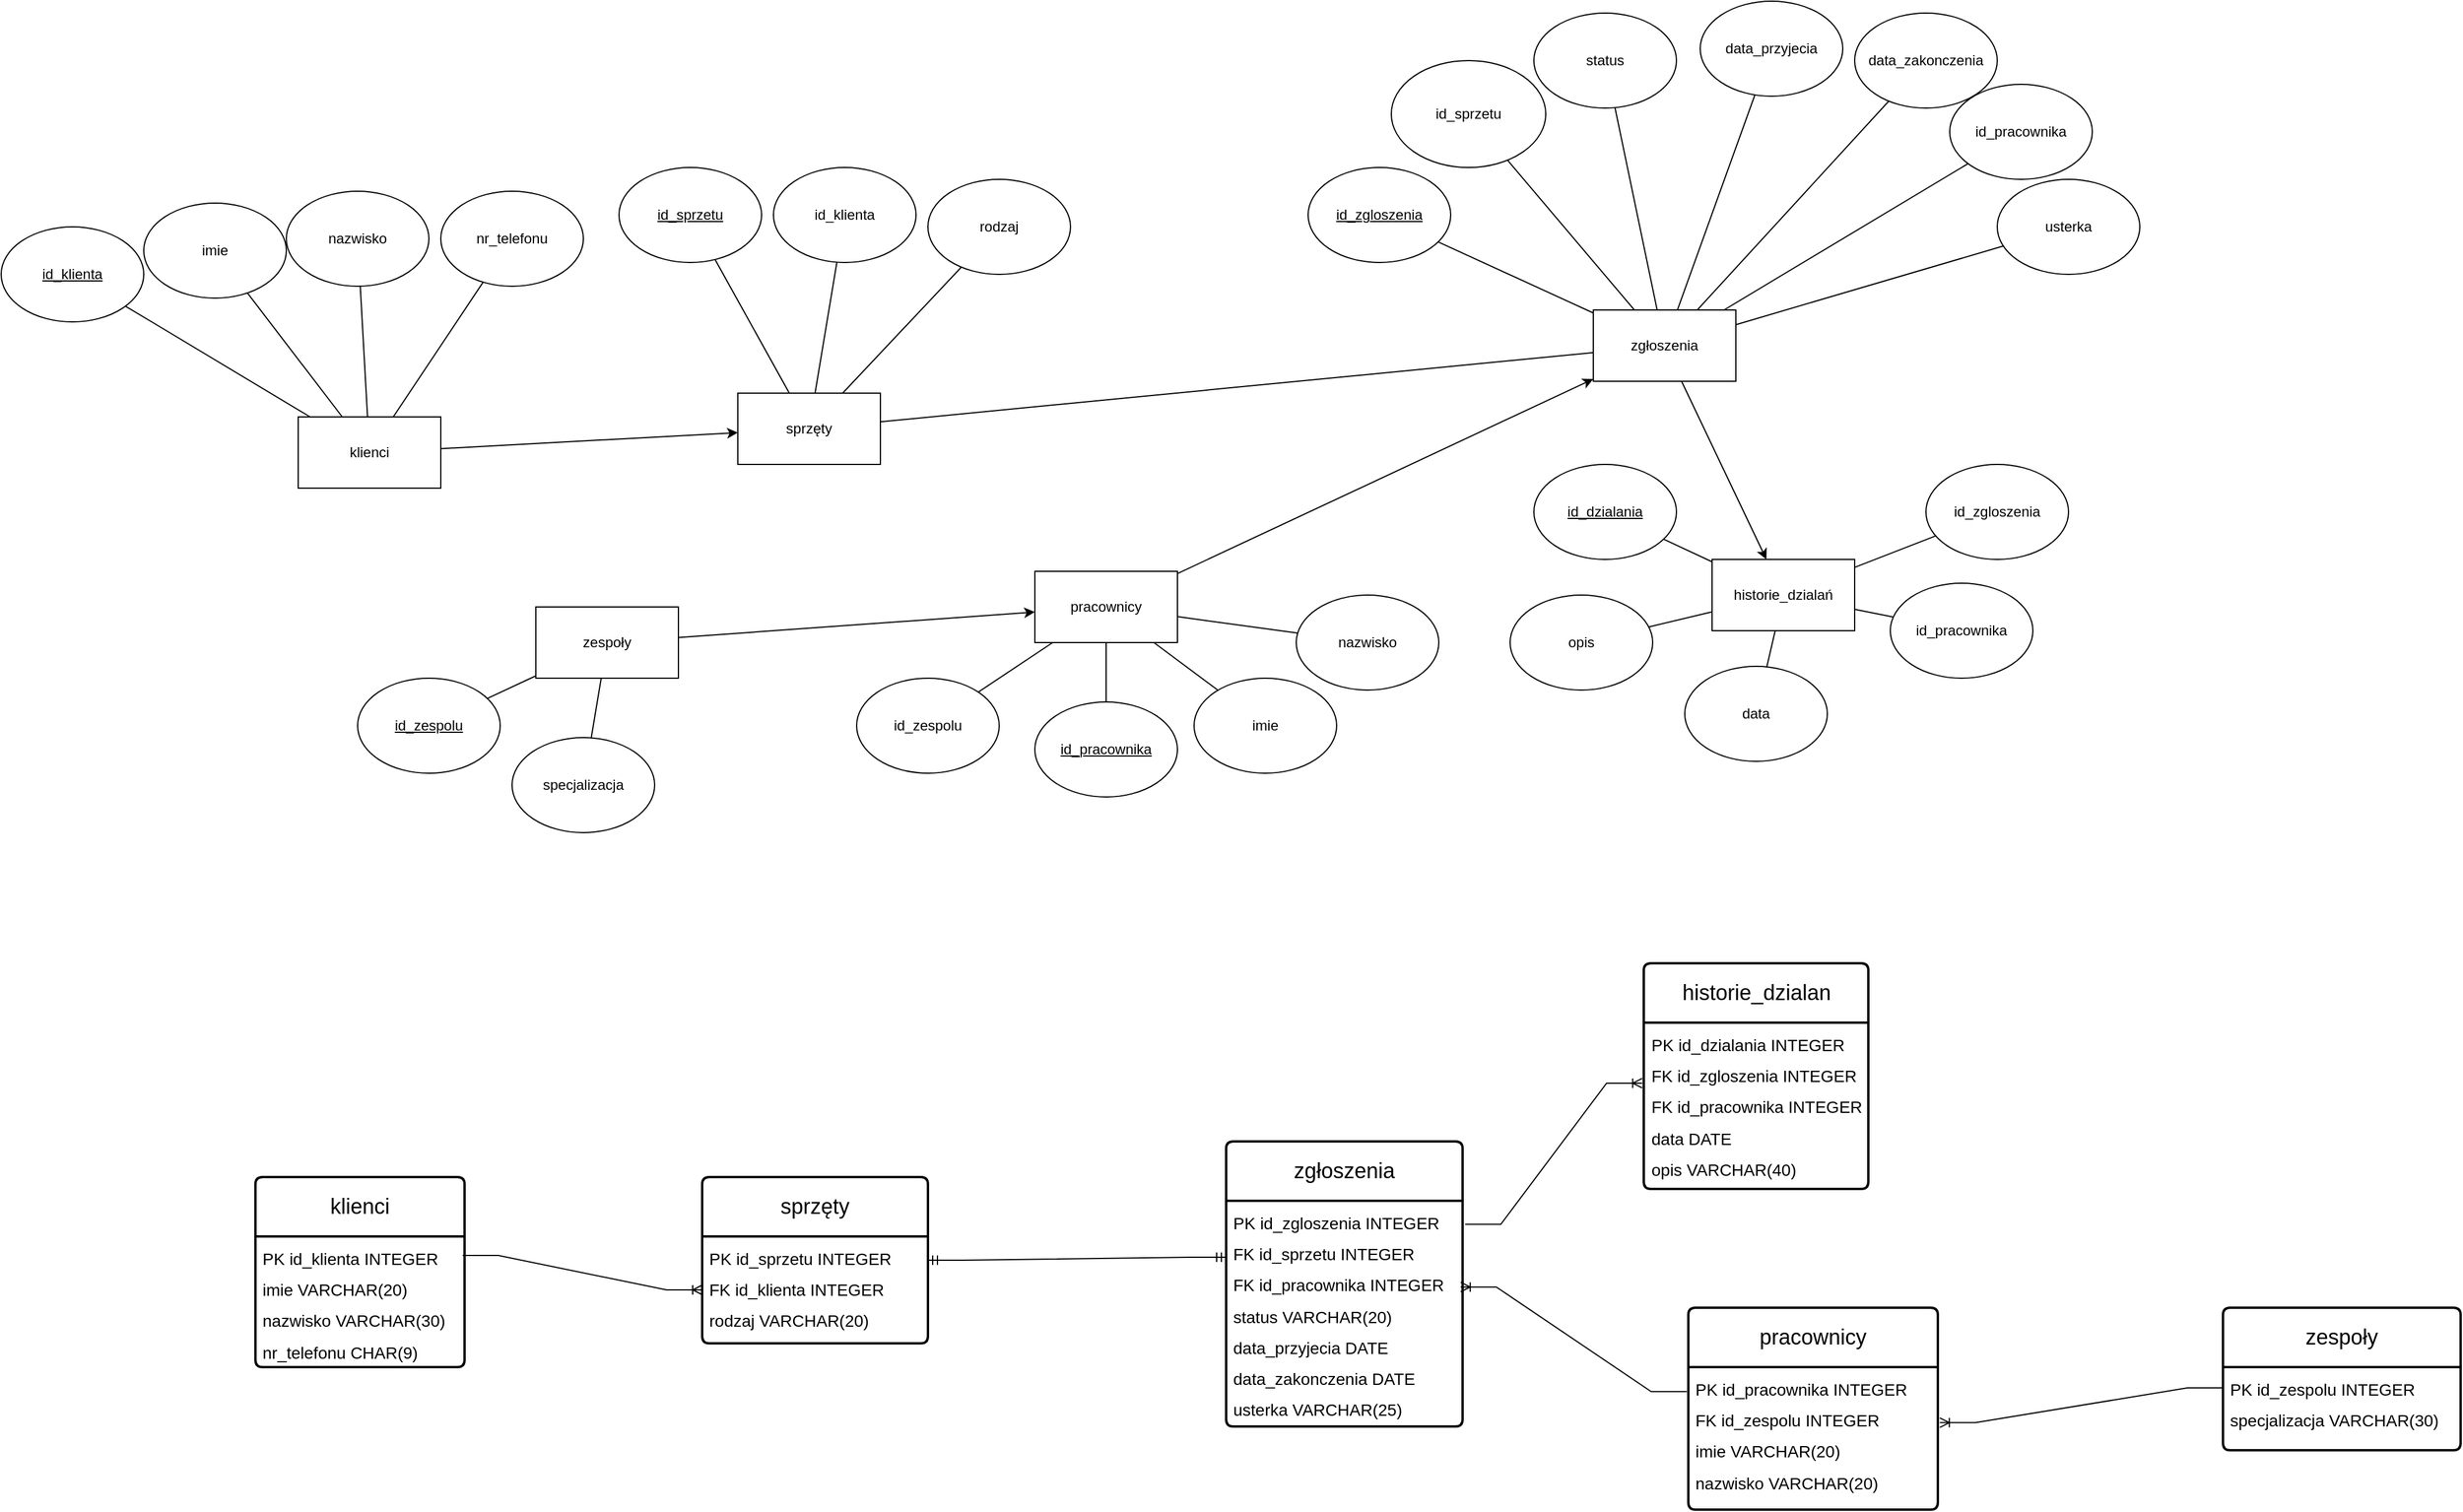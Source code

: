 <mxfile version="26.2.14">
  <diagram name="Strona-1" id="3gikFZh17QTlchzR9tAJ">
    <mxGraphModel dx="1828" dy="967" grid="1" gridSize="10" guides="1" tooltips="1" connect="1" arrows="1" fold="1" page="1" pageScale="1" pageWidth="827" pageHeight="1169" math="0" shadow="0">
      <root>
        <mxCell id="0" />
        <mxCell id="1" parent="0" />
        <mxCell id="Yvp6jD7t4m_mrtLre_dv-1" value="klienci" style="rounded=0;whiteSpace=wrap;html=1;" parent="1" vertex="1">
          <mxGeometry x="290" y="390" width="120" height="60" as="geometry" />
        </mxCell>
        <mxCell id="Yvp6jD7t4m_mrtLre_dv-2" value="&lt;u&gt;id_klienta&lt;/u&gt;" style="ellipse;whiteSpace=wrap;html=1;" parent="1" vertex="1">
          <mxGeometry x="40" y="230" width="120" height="80" as="geometry" />
        </mxCell>
        <mxCell id="Yvp6jD7t4m_mrtLre_dv-3" value="imie" style="ellipse;whiteSpace=wrap;html=1;" parent="1" vertex="1">
          <mxGeometry x="160" y="210" width="120" height="80" as="geometry" />
        </mxCell>
        <mxCell id="Yvp6jD7t4m_mrtLre_dv-4" value="nazwisko" style="ellipse;whiteSpace=wrap;html=1;" parent="1" vertex="1">
          <mxGeometry x="280" y="200" width="120" height="80" as="geometry" />
        </mxCell>
        <mxCell id="Yvp6jD7t4m_mrtLre_dv-5" value="nr_telefonu" style="ellipse;whiteSpace=wrap;html=1;" parent="1" vertex="1">
          <mxGeometry x="410" y="200" width="120" height="80" as="geometry" />
        </mxCell>
        <mxCell id="Yvp6jD7t4m_mrtLre_dv-6" value="" style="endArrow=none;html=1;rounded=0;" parent="1" source="Yvp6jD7t4m_mrtLre_dv-1" target="Yvp6jD7t4m_mrtLre_dv-5" edge="1">
          <mxGeometry width="50" height="50" relative="1" as="geometry">
            <mxPoint x="1020" y="830" as="sourcePoint" />
            <mxPoint x="1070" y="780" as="targetPoint" />
          </mxGeometry>
        </mxCell>
        <mxCell id="Yvp6jD7t4m_mrtLre_dv-7" value="" style="endArrow=none;html=1;rounded=0;" parent="1" source="Yvp6jD7t4m_mrtLre_dv-2" target="Yvp6jD7t4m_mrtLre_dv-1" edge="1">
          <mxGeometry width="50" height="50" relative="1" as="geometry">
            <mxPoint x="660" y="550" as="sourcePoint" />
            <mxPoint x="710" y="500" as="targetPoint" />
          </mxGeometry>
        </mxCell>
        <mxCell id="Yvp6jD7t4m_mrtLre_dv-8" value="" style="endArrow=none;html=1;rounded=0;" parent="1" source="Yvp6jD7t4m_mrtLre_dv-3" target="Yvp6jD7t4m_mrtLre_dv-1" edge="1">
          <mxGeometry width="50" height="50" relative="1" as="geometry">
            <mxPoint x="800" y="660" as="sourcePoint" />
            <mxPoint x="850" y="610" as="targetPoint" />
          </mxGeometry>
        </mxCell>
        <mxCell id="Yvp6jD7t4m_mrtLre_dv-9" value="" style="endArrow=none;html=1;rounded=0;" parent="1" source="Yvp6jD7t4m_mrtLre_dv-1" target="Yvp6jD7t4m_mrtLre_dv-4" edge="1">
          <mxGeometry width="50" height="50" relative="1" as="geometry">
            <mxPoint x="900" y="650" as="sourcePoint" />
            <mxPoint x="950" y="600" as="targetPoint" />
          </mxGeometry>
        </mxCell>
        <mxCell id="Yvp6jD7t4m_mrtLre_dv-10" value="zgłoszenia" style="rounded=0;whiteSpace=wrap;html=1;" parent="1" vertex="1">
          <mxGeometry x="1380" y="300" width="120" height="60" as="geometry" />
        </mxCell>
        <mxCell id="Yvp6jD7t4m_mrtLre_dv-11" value="&lt;u&gt;id_zgloszenia&lt;/u&gt;" style="ellipse;whiteSpace=wrap;html=1;" parent="1" vertex="1">
          <mxGeometry x="1140" y="180" width="120" height="80" as="geometry" />
        </mxCell>
        <mxCell id="Yvp6jD7t4m_mrtLre_dv-12" value="id_sprzetu" style="ellipse;whiteSpace=wrap;html=1;" parent="1" vertex="1">
          <mxGeometry x="1210" y="90" width="130" height="90" as="geometry" />
        </mxCell>
        <mxCell id="Yvp6jD7t4m_mrtLre_dv-13" value="" style="endArrow=none;html=1;rounded=0;" parent="1" source="Yvp6jD7t4m_mrtLre_dv-10" target="Yvp6jD7t4m_mrtLre_dv-11" edge="1">
          <mxGeometry width="50" height="50" relative="1" as="geometry">
            <mxPoint x="1020" y="830" as="sourcePoint" />
            <mxPoint x="1070" y="780" as="targetPoint" />
          </mxGeometry>
        </mxCell>
        <mxCell id="Yvp6jD7t4m_mrtLre_dv-14" value="" style="endArrow=none;html=1;rounded=0;" parent="1" source="Yvp6jD7t4m_mrtLre_dv-12" target="Yvp6jD7t4m_mrtLre_dv-10" edge="1">
          <mxGeometry width="50" height="50" relative="1" as="geometry">
            <mxPoint x="870" y="800" as="sourcePoint" />
            <mxPoint x="920" y="750" as="targetPoint" />
          </mxGeometry>
        </mxCell>
        <mxCell id="Yvp6jD7t4m_mrtLre_dv-15" value="status" style="ellipse;whiteSpace=wrap;html=1;" parent="1" vertex="1">
          <mxGeometry x="1330" y="50" width="120" height="80" as="geometry" />
        </mxCell>
        <mxCell id="Yvp6jD7t4m_mrtLre_dv-16" value="" style="endArrow=none;html=1;rounded=0;" parent="1" source="Yvp6jD7t4m_mrtLre_dv-10" target="Yvp6jD7t4m_mrtLre_dv-15" edge="1">
          <mxGeometry width="50" height="50" relative="1" as="geometry">
            <mxPoint x="1240" y="650" as="sourcePoint" />
            <mxPoint x="1290" y="600" as="targetPoint" />
          </mxGeometry>
        </mxCell>
        <mxCell id="Yvp6jD7t4m_mrtLre_dv-17" value="pracownicy" style="rounded=0;whiteSpace=wrap;html=1;" parent="1" vertex="1">
          <mxGeometry x="910" y="520" width="120" height="60" as="geometry" />
        </mxCell>
        <mxCell id="Yvp6jD7t4m_mrtLre_dv-18" value="&lt;u&gt;id_pracownika&lt;/u&gt;" style="ellipse;whiteSpace=wrap;html=1;" parent="1" vertex="1">
          <mxGeometry x="910" y="630" width="120" height="80" as="geometry" />
        </mxCell>
        <mxCell id="Yvp6jD7t4m_mrtLre_dv-19" value="imie" style="ellipse;whiteSpace=wrap;html=1;" parent="1" vertex="1">
          <mxGeometry x="1044" y="610" width="120" height="80" as="geometry" />
        </mxCell>
        <mxCell id="Yvp6jD7t4m_mrtLre_dv-20" value="nazwisko" style="ellipse;whiteSpace=wrap;html=1;" parent="1" vertex="1">
          <mxGeometry x="1130" y="540" width="120" height="80" as="geometry" />
        </mxCell>
        <mxCell id="Yvp6jD7t4m_mrtLre_dv-21" value="" style="endArrow=none;html=1;rounded=0;" parent="1" source="Yvp6jD7t4m_mrtLre_dv-18" target="Yvp6jD7t4m_mrtLre_dv-17" edge="1">
          <mxGeometry width="50" height="50" relative="1" as="geometry">
            <mxPoint x="730" y="840" as="sourcePoint" />
            <mxPoint x="780" y="790" as="targetPoint" />
          </mxGeometry>
        </mxCell>
        <mxCell id="Yvp6jD7t4m_mrtLre_dv-22" value="" style="endArrow=none;html=1;rounded=0;" parent="1" source="Yvp6jD7t4m_mrtLre_dv-19" target="Yvp6jD7t4m_mrtLre_dv-17" edge="1">
          <mxGeometry width="50" height="50" relative="1" as="geometry">
            <mxPoint x="730" y="820" as="sourcePoint" />
            <mxPoint x="780" y="770" as="targetPoint" />
          </mxGeometry>
        </mxCell>
        <mxCell id="Yvp6jD7t4m_mrtLre_dv-23" value="" style="endArrow=none;html=1;rounded=0;" parent="1" source="Yvp6jD7t4m_mrtLre_dv-17" target="Yvp6jD7t4m_mrtLre_dv-20" edge="1">
          <mxGeometry width="50" height="50" relative="1" as="geometry">
            <mxPoint x="1040" y="790" as="sourcePoint" />
            <mxPoint x="1090" y="740" as="targetPoint" />
          </mxGeometry>
        </mxCell>
        <mxCell id="Yvp6jD7t4m_mrtLre_dv-24" value="data_przyjecia" style="ellipse;whiteSpace=wrap;html=1;" parent="1" vertex="1">
          <mxGeometry x="1470" y="40" width="120" height="80" as="geometry" />
        </mxCell>
        <mxCell id="Yvp6jD7t4m_mrtLre_dv-25" value="data_zakonczenia" style="ellipse;whiteSpace=wrap;html=1;" parent="1" vertex="1">
          <mxGeometry x="1600" y="50" width="120" height="80" as="geometry" />
        </mxCell>
        <mxCell id="Yvp6jD7t4m_mrtLre_dv-26" value="" style="endArrow=none;html=1;rounded=0;" parent="1" source="Yvp6jD7t4m_mrtLre_dv-10" target="Yvp6jD7t4m_mrtLre_dv-24" edge="1">
          <mxGeometry width="50" height="50" relative="1" as="geometry">
            <mxPoint x="1260" y="640" as="sourcePoint" />
            <mxPoint x="1310" y="590" as="targetPoint" />
          </mxGeometry>
        </mxCell>
        <mxCell id="Yvp6jD7t4m_mrtLre_dv-27" value="" style="endArrow=none;html=1;rounded=0;" parent="1" source="Yvp6jD7t4m_mrtLre_dv-25" target="Yvp6jD7t4m_mrtLre_dv-10" edge="1">
          <mxGeometry width="50" height="50" relative="1" as="geometry">
            <mxPoint x="1220" y="650" as="sourcePoint" />
            <mxPoint x="1270" y="600" as="targetPoint" />
          </mxGeometry>
        </mxCell>
        <mxCell id="Yvp6jD7t4m_mrtLre_dv-28" value="id_pracownika" style="ellipse;whiteSpace=wrap;html=1;" parent="1" vertex="1">
          <mxGeometry x="1680" y="110" width="120" height="80" as="geometry" />
        </mxCell>
        <mxCell id="Yvp6jD7t4m_mrtLre_dv-29" value="" style="endArrow=none;html=1;rounded=0;" parent="1" source="Yvp6jD7t4m_mrtLre_dv-10" target="Yvp6jD7t4m_mrtLre_dv-28" edge="1">
          <mxGeometry width="50" height="50" relative="1" as="geometry">
            <mxPoint x="1280" y="520.004" as="sourcePoint" />
            <mxPoint x="1515.76" y="407.64" as="targetPoint" />
            <Array as="points" />
          </mxGeometry>
        </mxCell>
        <mxCell id="Yvp6jD7t4m_mrtLre_dv-30" value="sprzęty" style="rounded=0;whiteSpace=wrap;html=1;" parent="1" vertex="1">
          <mxGeometry x="660" y="370" width="120" height="60" as="geometry" />
        </mxCell>
        <mxCell id="Yvp6jD7t4m_mrtLre_dv-31" value="id_klienta" style="ellipse;whiteSpace=wrap;html=1;" parent="1" vertex="1">
          <mxGeometry x="690" y="180" width="120" height="80" as="geometry" />
        </mxCell>
        <mxCell id="Yvp6jD7t4m_mrtLre_dv-32" value="" style="endArrow=none;html=1;rounded=0;" parent="1" source="Yvp6jD7t4m_mrtLre_dv-31" target="Yvp6jD7t4m_mrtLre_dv-30" edge="1">
          <mxGeometry width="50" height="50" relative="1" as="geometry">
            <mxPoint x="1450" y="770" as="sourcePoint" />
            <mxPoint x="1500" y="720" as="targetPoint" />
          </mxGeometry>
        </mxCell>
        <mxCell id="Yvp6jD7t4m_mrtLre_dv-33" value="" style="endArrow=none;html=1;rounded=0;" parent="1" source="Yvp6jD7t4m_mrtLre_dv-34" target="Yvp6jD7t4m_mrtLre_dv-30" edge="1">
          <mxGeometry width="50" height="50" relative="1" as="geometry">
            <mxPoint x="1300" y="950" as="sourcePoint" />
            <mxPoint x="1350" y="900" as="targetPoint" />
          </mxGeometry>
        </mxCell>
        <mxCell id="Yvp6jD7t4m_mrtLre_dv-34" value="rodzaj" style="ellipse;whiteSpace=wrap;html=1;" parent="1" vertex="1">
          <mxGeometry x="820" y="190" width="120" height="80" as="geometry" />
        </mxCell>
        <mxCell id="Yvp6jD7t4m_mrtLre_dv-35" value="&lt;u&gt;id_sprzetu&lt;/u&gt;" style="ellipse;whiteSpace=wrap;html=1;" parent="1" vertex="1">
          <mxGeometry x="560" y="180" width="120" height="80" as="geometry" />
        </mxCell>
        <mxCell id="Yvp6jD7t4m_mrtLre_dv-36" value="" style="endArrow=none;html=1;rounded=0;" parent="1" source="Yvp6jD7t4m_mrtLre_dv-30" target="Yvp6jD7t4m_mrtLre_dv-35" edge="1">
          <mxGeometry width="50" height="50" relative="1" as="geometry">
            <mxPoint x="1590" y="820" as="sourcePoint" />
            <mxPoint x="1640" y="770" as="targetPoint" />
          </mxGeometry>
        </mxCell>
        <mxCell id="Yvp6jD7t4m_mrtLre_dv-37" value="" style="endArrow=classic;html=1;rounded=0;" parent="1" source="Yvp6jD7t4m_mrtLre_dv-1" target="Yvp6jD7t4m_mrtLre_dv-30" edge="1">
          <mxGeometry width="50" height="50" relative="1" as="geometry">
            <mxPoint x="950" y="240" as="sourcePoint" />
            <mxPoint x="1000" y="190" as="targetPoint" />
          </mxGeometry>
        </mxCell>
        <mxCell id="Yvp6jD7t4m_mrtLre_dv-38" value="usterka" style="ellipse;whiteSpace=wrap;html=1;" parent="1" vertex="1">
          <mxGeometry x="1720" y="190" width="120" height="80" as="geometry" />
        </mxCell>
        <mxCell id="Yvp6jD7t4m_mrtLre_dv-39" value="" style="endArrow=none;html=1;rounded=0;" parent="1" source="Yvp6jD7t4m_mrtLre_dv-10" target="Yvp6jD7t4m_mrtLre_dv-38" edge="1">
          <mxGeometry width="50" height="50" relative="1" as="geometry">
            <mxPoint x="2006.1" y="310" as="sourcePoint" />
            <mxPoint x="2190" y="270" as="targetPoint" />
          </mxGeometry>
        </mxCell>
        <mxCell id="Yvp6jD7t4m_mrtLre_dv-40" value="historie_dzialań" style="rounded=0;whiteSpace=wrap;html=1;" parent="1" vertex="1">
          <mxGeometry x="1480" y="510" width="120" height="60" as="geometry" />
        </mxCell>
        <mxCell id="Yvp6jD7t4m_mrtLre_dv-41" value="id_zgloszenia" style="ellipse;whiteSpace=wrap;html=1;" parent="1" vertex="1">
          <mxGeometry x="1660" y="430" width="120" height="80" as="geometry" />
        </mxCell>
        <mxCell id="Yvp6jD7t4m_mrtLre_dv-42" value="id_pracownika" style="ellipse;whiteSpace=wrap;html=1;" parent="1" vertex="1">
          <mxGeometry x="1630" y="530" width="120" height="80" as="geometry" />
        </mxCell>
        <mxCell id="Yvp6jD7t4m_mrtLre_dv-43" value="data" style="ellipse;whiteSpace=wrap;html=1;" parent="1" vertex="1">
          <mxGeometry x="1457" y="600" width="120" height="80" as="geometry" />
        </mxCell>
        <mxCell id="Yvp6jD7t4m_mrtLre_dv-44" value="opis" style="ellipse;whiteSpace=wrap;html=1;" parent="1" vertex="1">
          <mxGeometry x="1310" y="540" width="120" height="80" as="geometry" />
        </mxCell>
        <mxCell id="Yvp6jD7t4m_mrtLre_dv-45" value="" style="endArrow=none;html=1;rounded=0;" parent="1" source="Yvp6jD7t4m_mrtLre_dv-44" target="Yvp6jD7t4m_mrtLre_dv-40" edge="1">
          <mxGeometry width="50" height="50" relative="1" as="geometry">
            <mxPoint x="1320" y="540" as="sourcePoint" />
            <mxPoint x="1370" y="490" as="targetPoint" />
          </mxGeometry>
        </mxCell>
        <mxCell id="Yvp6jD7t4m_mrtLre_dv-46" value="" style="endArrow=none;html=1;rounded=0;" parent="1" source="Yvp6jD7t4m_mrtLre_dv-43" target="Yvp6jD7t4m_mrtLre_dv-40" edge="1">
          <mxGeometry width="50" height="50" relative="1" as="geometry">
            <mxPoint x="1400" y="690" as="sourcePoint" />
            <mxPoint x="1450" y="640" as="targetPoint" />
          </mxGeometry>
        </mxCell>
        <mxCell id="Yvp6jD7t4m_mrtLre_dv-47" value="" style="endArrow=none;html=1;rounded=0;" parent="1" source="Yvp6jD7t4m_mrtLre_dv-40" target="Yvp6jD7t4m_mrtLre_dv-41" edge="1">
          <mxGeometry width="50" height="50" relative="1" as="geometry">
            <mxPoint x="1460" y="440" as="sourcePoint" />
            <mxPoint x="1510" y="390" as="targetPoint" />
          </mxGeometry>
        </mxCell>
        <mxCell id="Yvp6jD7t4m_mrtLre_dv-48" value="" style="endArrow=none;html=1;rounded=0;" parent="1" source="Yvp6jD7t4m_mrtLre_dv-40" target="Yvp6jD7t4m_mrtLre_dv-42" edge="1">
          <mxGeometry width="50" height="50" relative="1" as="geometry">
            <mxPoint x="1710" y="670" as="sourcePoint" />
            <mxPoint x="1760" y="620" as="targetPoint" />
          </mxGeometry>
        </mxCell>
        <mxCell id="Yvp6jD7t4m_mrtLre_dv-49" value="" style="endArrow=classic;html=1;rounded=0;" parent="1" source="Yvp6jD7t4m_mrtLre_dv-10" target="Yvp6jD7t4m_mrtLre_dv-40" edge="1">
          <mxGeometry width="50" height="50" relative="1" as="geometry">
            <mxPoint x="1430" y="460" as="sourcePoint" />
            <mxPoint x="1480" y="410" as="targetPoint" />
          </mxGeometry>
        </mxCell>
        <mxCell id="Yvp6jD7t4m_mrtLre_dv-50" value="&lt;u&gt;id_dzialania&lt;/u&gt;" style="ellipse;whiteSpace=wrap;html=1;" parent="1" vertex="1">
          <mxGeometry x="1330" y="430" width="120" height="80" as="geometry" />
        </mxCell>
        <mxCell id="Yvp6jD7t4m_mrtLre_dv-51" value="" style="endArrow=none;html=1;rounded=0;" parent="1" source="Yvp6jD7t4m_mrtLre_dv-50" target="Yvp6jD7t4m_mrtLre_dv-40" edge="1">
          <mxGeometry width="50" height="50" relative="1" as="geometry">
            <mxPoint x="1440" y="780" as="sourcePoint" />
            <mxPoint x="1490" y="730" as="targetPoint" />
          </mxGeometry>
        </mxCell>
        <mxCell id="Yvp6jD7t4m_mrtLre_dv-52" value="" style="endArrow=none;html=1;rounded=0;" parent="1" source="Yvp6jD7t4m_mrtLre_dv-30" target="Yvp6jD7t4m_mrtLre_dv-10" edge="1">
          <mxGeometry width="50" height="50" relative="1" as="geometry">
            <mxPoint x="990" y="370" as="sourcePoint" />
            <mxPoint x="1040" y="320" as="targetPoint" />
          </mxGeometry>
        </mxCell>
        <mxCell id="Yvp6jD7t4m_mrtLre_dv-53" value="" style="endArrow=classic;html=1;rounded=0;" parent="1" source="Yvp6jD7t4m_mrtLre_dv-17" target="Yvp6jD7t4m_mrtLre_dv-10" edge="1">
          <mxGeometry width="50" height="50" relative="1" as="geometry">
            <mxPoint x="980" y="590" as="sourcePoint" />
            <mxPoint x="1030" y="540" as="targetPoint" />
          </mxGeometry>
        </mxCell>
        <mxCell id="Yvp6jD7t4m_mrtLre_dv-54" value="zespoły" style="rounded=0;whiteSpace=wrap;html=1;" parent="1" vertex="1">
          <mxGeometry x="490" y="550" width="120" height="60" as="geometry" />
        </mxCell>
        <mxCell id="Yvp6jD7t4m_mrtLre_dv-55" value="&lt;u&gt;id_zespolu&lt;/u&gt;" style="ellipse;whiteSpace=wrap;html=1;" parent="1" vertex="1">
          <mxGeometry x="340" y="610" width="120" height="80" as="geometry" />
        </mxCell>
        <mxCell id="Yvp6jD7t4m_mrtLre_dv-56" value="" style="endArrow=none;html=1;rounded=0;" parent="1" source="Yvp6jD7t4m_mrtLre_dv-55" target="Yvp6jD7t4m_mrtLre_dv-54" edge="1">
          <mxGeometry width="50" height="50" relative="1" as="geometry">
            <mxPoint x="370" y="650" as="sourcePoint" />
            <mxPoint x="420" y="600" as="targetPoint" />
          </mxGeometry>
        </mxCell>
        <mxCell id="Yvp6jD7t4m_mrtLre_dv-57" value="specjalizacja" style="ellipse;whiteSpace=wrap;html=1;" parent="1" vertex="1">
          <mxGeometry x="470" y="660" width="120" height="80" as="geometry" />
        </mxCell>
        <mxCell id="Yvp6jD7t4m_mrtLre_dv-58" value="" style="endArrow=none;html=1;rounded=0;" parent="1" source="Yvp6jD7t4m_mrtLre_dv-57" target="Yvp6jD7t4m_mrtLre_dv-54" edge="1">
          <mxGeometry width="50" height="50" relative="1" as="geometry">
            <mxPoint x="680" y="580" as="sourcePoint" />
            <mxPoint x="730" y="530" as="targetPoint" />
          </mxGeometry>
        </mxCell>
        <mxCell id="Yvp6jD7t4m_mrtLre_dv-59" value="" style="endArrow=classic;html=1;rounded=0;" parent="1" source="Yvp6jD7t4m_mrtLre_dv-54" target="Yvp6jD7t4m_mrtLre_dv-17" edge="1">
          <mxGeometry width="50" height="50" relative="1" as="geometry">
            <mxPoint x="690" y="590" as="sourcePoint" />
            <mxPoint x="740" y="540" as="targetPoint" />
          </mxGeometry>
        </mxCell>
        <mxCell id="Yvp6jD7t4m_mrtLre_dv-60" value="id_zespolu" style="ellipse;whiteSpace=wrap;html=1;" parent="1" vertex="1">
          <mxGeometry x="760" y="610" width="120" height="80" as="geometry" />
        </mxCell>
        <mxCell id="Yvp6jD7t4m_mrtLre_dv-61" value="" style="endArrow=none;html=1;rounded=0;" parent="1" source="Yvp6jD7t4m_mrtLre_dv-60" target="Yvp6jD7t4m_mrtLre_dv-17" edge="1">
          <mxGeometry width="50" height="50" relative="1" as="geometry">
            <mxPoint x="830" y="620" as="sourcePoint" />
            <mxPoint x="880" y="570" as="targetPoint" />
          </mxGeometry>
        </mxCell>
        <mxCell id="t0saiEG1jBcrnA9zouVA-16" value="&lt;font style=&quot;font-size: 18px;&quot;&gt;klienci&lt;/font&gt;" style="swimlane;childLayout=stackLayout;horizontal=1;startSize=50;horizontalStack=0;rounded=1;fontSize=14;fontStyle=0;strokeWidth=2;resizeParent=0;resizeLast=1;shadow=0;dashed=0;align=center;arcSize=4;whiteSpace=wrap;html=1;" vertex="1" parent="1">
          <mxGeometry x="254" y="1030" width="176" height="160" as="geometry" />
        </mxCell>
        <mxCell id="t0saiEG1jBcrnA9zouVA-17" value="&lt;div style=&quot;line-height: 210%;&quot;&gt;&lt;font style=&quot;font-size: 14px;&quot;&gt;PK id_klienta INTEGER&lt;/font&gt;&lt;div&gt;&lt;font style=&quot;font-size: 14px;&quot;&gt;imie VARCHAR(20)&lt;/font&gt;&lt;/div&gt;&lt;div&gt;&lt;font style=&quot;font-size: 14px;&quot;&gt;nazwisko VARCHAR(30)&lt;/font&gt;&lt;/div&gt;&lt;div&gt;&lt;font style=&quot;font-size: 14px;&quot;&gt;nr_telefonu CHAR(9)&lt;/font&gt;&lt;/div&gt;&lt;/div&gt;" style="align=left;strokeColor=none;fillColor=none;spacingLeft=4;spacingRight=4;fontSize=12;verticalAlign=top;resizable=0;rotatable=0;part=1;html=1;whiteSpace=wrap;" vertex="1" parent="t0saiEG1jBcrnA9zouVA-16">
          <mxGeometry y="50" width="176" height="110" as="geometry" />
        </mxCell>
        <mxCell id="t0saiEG1jBcrnA9zouVA-18" value="&lt;font style=&quot;font-size: 18px;&quot;&gt;sprzęty&lt;/font&gt;" style="swimlane;childLayout=stackLayout;horizontal=1;startSize=50;horizontalStack=0;rounded=1;fontSize=14;fontStyle=0;strokeWidth=2;resizeParent=0;resizeLast=1;shadow=0;dashed=0;align=center;arcSize=4;whiteSpace=wrap;html=1;" vertex="1" parent="1">
          <mxGeometry x="630" y="1030" width="190" height="140" as="geometry" />
        </mxCell>
        <mxCell id="t0saiEG1jBcrnA9zouVA-19" value="&lt;div style=&quot;line-height: 210%;&quot;&gt;&lt;font style=&quot;font-size: 14px;&quot;&gt;PK id_sprzetu INTEGER&lt;/font&gt;&lt;div&gt;&lt;font style=&quot;font-size: 14px;&quot;&gt;FK id_klienta INTEGER&lt;/font&gt;&lt;/div&gt;&lt;div&gt;&lt;font style=&quot;font-size: 14px;&quot;&gt;rodzaj VARCHAR(20)&lt;/font&gt;&lt;/div&gt;&lt;/div&gt;" style="align=left;strokeColor=none;fillColor=none;spacingLeft=4;spacingRight=4;fontSize=12;verticalAlign=top;resizable=0;rotatable=0;part=1;html=1;whiteSpace=wrap;" vertex="1" parent="t0saiEG1jBcrnA9zouVA-18">
          <mxGeometry y="50" width="190" height="90" as="geometry" />
        </mxCell>
        <mxCell id="t0saiEG1jBcrnA9zouVA-21" value="" style="edgeStyle=entityRelationEdgeStyle;fontSize=12;html=1;endArrow=ERoneToMany;rounded=0;exitX=0.991;exitY=0.146;exitDx=0;exitDy=0;exitPerimeter=0;entryX=0;entryY=0.5;entryDx=0;entryDy=0;" edge="1" parent="1" source="t0saiEG1jBcrnA9zouVA-17" target="t0saiEG1jBcrnA9zouVA-19">
          <mxGeometry width="100" height="100" relative="1" as="geometry">
            <mxPoint x="450" y="1130" as="sourcePoint" />
            <mxPoint x="550" y="1030" as="targetPoint" />
          </mxGeometry>
        </mxCell>
        <mxCell id="t0saiEG1jBcrnA9zouVA-22" value="&lt;font style=&quot;font-size: 18px;&quot;&gt;zgłoszenia&lt;/font&gt;" style="swimlane;childLayout=stackLayout;horizontal=1;startSize=50;horizontalStack=0;rounded=1;fontSize=14;fontStyle=0;strokeWidth=2;resizeParent=0;resizeLast=1;shadow=0;dashed=0;align=center;arcSize=4;whiteSpace=wrap;html=1;" vertex="1" parent="1">
          <mxGeometry x="1071" y="1000" width="199" height="240" as="geometry" />
        </mxCell>
        <mxCell id="t0saiEG1jBcrnA9zouVA-23" value="&lt;div style=&quot;line-height: 210%;&quot;&gt;&lt;font style=&quot;font-size: 14px;&quot;&gt;PK id_zgloszenia INTEGER&lt;/font&gt;&lt;div&gt;&lt;font style=&quot;font-size: 14px;&quot;&gt;FK id_sprzetu INTEGER&lt;/font&gt;&lt;/div&gt;&lt;div&gt;&lt;span style=&quot;background-color: transparent; color: light-dark(rgb(0, 0, 0), rgb(255, 255, 255));&quot;&gt;&lt;font style=&quot;font-size: 14px;&quot;&gt;FK id_pracownika INTEGER&lt;/font&gt;&lt;/span&gt;&lt;/div&gt;&lt;div&gt;&lt;span style=&quot;background-color: transparent; color: light-dark(rgb(0, 0, 0), rgb(255, 255, 255));&quot;&gt;&lt;font style=&quot;font-size: 14px;&quot;&gt;status VARCHAR(20)&lt;/font&gt;&lt;/span&gt;&lt;/div&gt;&lt;div&gt;&lt;font style=&quot;font-size: 14px;&quot;&gt;data_przyjecia DATE&lt;/font&gt;&lt;/div&gt;&lt;div&gt;&lt;font style=&quot;font-size: 14px;&quot;&gt;data_zakonczenia DATE&lt;/font&gt;&lt;/div&gt;&lt;div&gt;&lt;font style=&quot;font-size: 14px;&quot;&gt;usterka VARCHAR(25)&lt;/font&gt;&lt;/div&gt;&lt;div&gt;&lt;/div&gt;&lt;/div&gt;" style="align=left;strokeColor=none;fillColor=none;spacingLeft=4;spacingRight=4;fontSize=12;verticalAlign=top;resizable=0;rotatable=0;part=1;html=1;whiteSpace=wrap;" vertex="1" parent="t0saiEG1jBcrnA9zouVA-22">
          <mxGeometry y="50" width="199" height="190" as="geometry" />
        </mxCell>
        <mxCell id="t0saiEG1jBcrnA9zouVA-25" value="" style="edgeStyle=entityRelationEdgeStyle;fontSize=12;html=1;endArrow=ERmandOne;startArrow=ERmandOne;rounded=0;entryX=0;entryY=0.25;entryDx=0;entryDy=0;" edge="1" parent="1" source="t0saiEG1jBcrnA9zouVA-18" target="t0saiEG1jBcrnA9zouVA-23">
          <mxGeometry width="100" height="100" relative="1" as="geometry">
            <mxPoint x="990" y="920" as="sourcePoint" />
            <mxPoint x="1090" y="820" as="targetPoint" />
          </mxGeometry>
        </mxCell>
        <mxCell id="t0saiEG1jBcrnA9zouVA-26" value="&lt;font style=&quot;font-size: 18px;&quot;&gt;historie_dzialan&lt;/font&gt;" style="swimlane;childLayout=stackLayout;horizontal=1;startSize=50;horizontalStack=0;rounded=1;fontSize=14;fontStyle=0;strokeWidth=2;resizeParent=0;resizeLast=1;shadow=0;dashed=0;align=center;arcSize=4;whiteSpace=wrap;html=1;" vertex="1" parent="1">
          <mxGeometry x="1422.5" y="850" width="189" height="190" as="geometry" />
        </mxCell>
        <mxCell id="t0saiEG1jBcrnA9zouVA-27" value="&lt;div style=&quot;line-height: 210%;&quot;&gt;&lt;font style=&quot;font-size: 14px;&quot;&gt;PK id_dzialania INTEGER&lt;/font&gt;&lt;div&gt;&lt;font style=&quot;font-size: 14px;&quot;&gt;FK id_zgloszenia INTEGER&lt;/font&gt;&lt;/div&gt;&lt;div&gt;&lt;font style=&quot;font-size: 14px;&quot;&gt;FK id_pracownika INTEGER&lt;/font&gt;&lt;/div&gt;&lt;div&gt;&lt;font style=&quot;font-size: 14px;&quot;&gt;data DATE&lt;/font&gt;&lt;/div&gt;&lt;div&gt;&lt;font style=&quot;font-size: 14px;&quot;&gt;opis VARCHAR(40)&lt;/font&gt;&lt;/div&gt;&lt;/div&gt;" style="align=left;strokeColor=none;fillColor=none;spacingLeft=4;spacingRight=4;fontSize=12;verticalAlign=top;resizable=0;rotatable=0;part=1;html=1;whiteSpace=wrap;" vertex="1" parent="t0saiEG1jBcrnA9zouVA-26">
          <mxGeometry y="50" width="189" height="140" as="geometry" />
        </mxCell>
        <mxCell id="t0saiEG1jBcrnA9zouVA-30" value="&lt;font style=&quot;font-size: 18px;&quot;&gt;pracownicy&lt;/font&gt;" style="swimlane;childLayout=stackLayout;horizontal=1;startSize=50;horizontalStack=0;rounded=1;fontSize=14;fontStyle=0;strokeWidth=2;resizeParent=0;resizeLast=1;shadow=0;dashed=0;align=center;arcSize=4;whiteSpace=wrap;html=1;" vertex="1" parent="1">
          <mxGeometry x="1460" y="1140" width="210" height="170" as="geometry" />
        </mxCell>
        <mxCell id="t0saiEG1jBcrnA9zouVA-31" value="&lt;div style=&quot;line-height: 210%;&quot;&gt;&lt;font style=&quot;font-size: 14px;&quot;&gt;PK id_pracownika INTEGER&lt;/font&gt;&lt;div&gt;&lt;font style=&quot;font-size: 14px;&quot;&gt;FK id_zespolu INTEGER&lt;/font&gt;&lt;/div&gt;&lt;div&gt;&lt;font style=&quot;font-size: 14px;&quot;&gt;imie VARCHAR(20)&lt;/font&gt;&lt;/div&gt;&lt;div&gt;&lt;font style=&quot;font-size: 14px;&quot;&gt;nazwisko VARCHAR(20)&lt;/font&gt;&lt;/div&gt;&lt;/div&gt;" style="align=left;strokeColor=none;fillColor=none;spacingLeft=4;spacingRight=4;fontSize=12;verticalAlign=top;resizable=0;rotatable=0;part=1;html=1;whiteSpace=wrap;" vertex="1" parent="t0saiEG1jBcrnA9zouVA-30">
          <mxGeometry y="50" width="210" height="120" as="geometry" />
        </mxCell>
        <mxCell id="t0saiEG1jBcrnA9zouVA-37" value="" style="edgeStyle=entityRelationEdgeStyle;fontSize=12;html=1;endArrow=ERoneToMany;rounded=0;exitX=1.011;exitY=0.104;exitDx=0;exitDy=0;exitPerimeter=0;entryX=-0.007;entryY=0.364;entryDx=0;entryDy=0;entryPerimeter=0;" edge="1" parent="1" source="t0saiEG1jBcrnA9zouVA-23" target="t0saiEG1jBcrnA9zouVA-27">
          <mxGeometry width="100" height="100" relative="1" as="geometry">
            <mxPoint x="1310" y="1180" as="sourcePoint" />
            <mxPoint x="1422" y="940" as="targetPoint" />
          </mxGeometry>
        </mxCell>
        <mxCell id="t0saiEG1jBcrnA9zouVA-38" value="" style="edgeStyle=entityRelationEdgeStyle;fontSize=12;html=1;endArrow=ERoneToMany;rounded=0;entryX=0.992;entryY=0.382;entryDx=0;entryDy=0;entryPerimeter=0;exitX=-0.006;exitY=0.172;exitDx=0;exitDy=0;exitPerimeter=0;" edge="1" parent="1" source="t0saiEG1jBcrnA9zouVA-31" target="t0saiEG1jBcrnA9zouVA-23">
          <mxGeometry width="100" height="100" relative="1" as="geometry">
            <mxPoint x="1350" y="1190" as="sourcePoint" />
            <mxPoint x="1450" y="1090" as="targetPoint" />
          </mxGeometry>
        </mxCell>
        <mxCell id="t0saiEG1jBcrnA9zouVA-39" value="&lt;font style=&quot;font-size: 18px;&quot;&gt;zespoły&lt;/font&gt;" style="swimlane;childLayout=stackLayout;horizontal=1;startSize=50;horizontalStack=0;rounded=1;fontSize=14;fontStyle=0;strokeWidth=2;resizeParent=0;resizeLast=1;shadow=0;dashed=0;align=center;arcSize=4;whiteSpace=wrap;html=1;" vertex="1" parent="1">
          <mxGeometry x="1910" y="1140" width="200" height="120" as="geometry" />
        </mxCell>
        <mxCell id="t0saiEG1jBcrnA9zouVA-40" value="&lt;div style=&quot;line-height: 210%;&quot;&gt;&lt;font style=&quot;font-size: 14px;&quot;&gt;PK id_zespolu INTEGER&lt;/font&gt;&lt;div&gt;&lt;font style=&quot;font-size: 14px;&quot;&gt;specjalizacja VARCHAR(30)&lt;/font&gt;&lt;/div&gt;&lt;/div&gt;" style="align=left;strokeColor=none;fillColor=none;spacingLeft=4;spacingRight=4;fontSize=12;verticalAlign=top;resizable=0;rotatable=0;part=1;html=1;whiteSpace=wrap;" vertex="1" parent="t0saiEG1jBcrnA9zouVA-39">
          <mxGeometry y="50" width="200" height="70" as="geometry" />
        </mxCell>
        <mxCell id="t0saiEG1jBcrnA9zouVA-41" value="" style="edgeStyle=entityRelationEdgeStyle;fontSize=12;html=1;endArrow=ERoneToMany;rounded=0;exitX=0;exitY=0.25;exitDx=0;exitDy=0;entryX=1.008;entryY=0.39;entryDx=0;entryDy=0;entryPerimeter=0;" edge="1" parent="1" source="t0saiEG1jBcrnA9zouVA-40" target="t0saiEG1jBcrnA9zouVA-31">
          <mxGeometry width="100" height="100" relative="1" as="geometry">
            <mxPoint x="1710" y="1200" as="sourcePoint" />
            <mxPoint x="1810" y="1100" as="targetPoint" />
          </mxGeometry>
        </mxCell>
      </root>
    </mxGraphModel>
  </diagram>
</mxfile>
